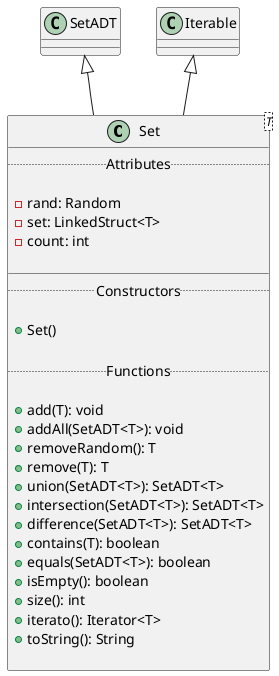 @startuml Sets
class Set<T> extends SetADT, Iterable{
    .. Attributes ..
    
    - rand: Random
    - set: LinkedStruct<T>
    - count: int

    ____
    .. Constructors ..

    + Set()

    .. Functions ..

    + add(T): void
    + addAll(SetADT<T>): void
    + removeRandom(): T
    + remove(T): T
    + union(SetADT<T>): SetADT<T>
    + intersection(SetADT<T>): SetADT<T>
    + difference(SetADT<T>): SetADT<T>
    + contains(T): boolean
    + equals(SetADT<T>): boolean
    + isEmpty(): boolean
    + size(): int
    + iterato(): Iterator<T>
    + toString(): String
    
} 
@enduml